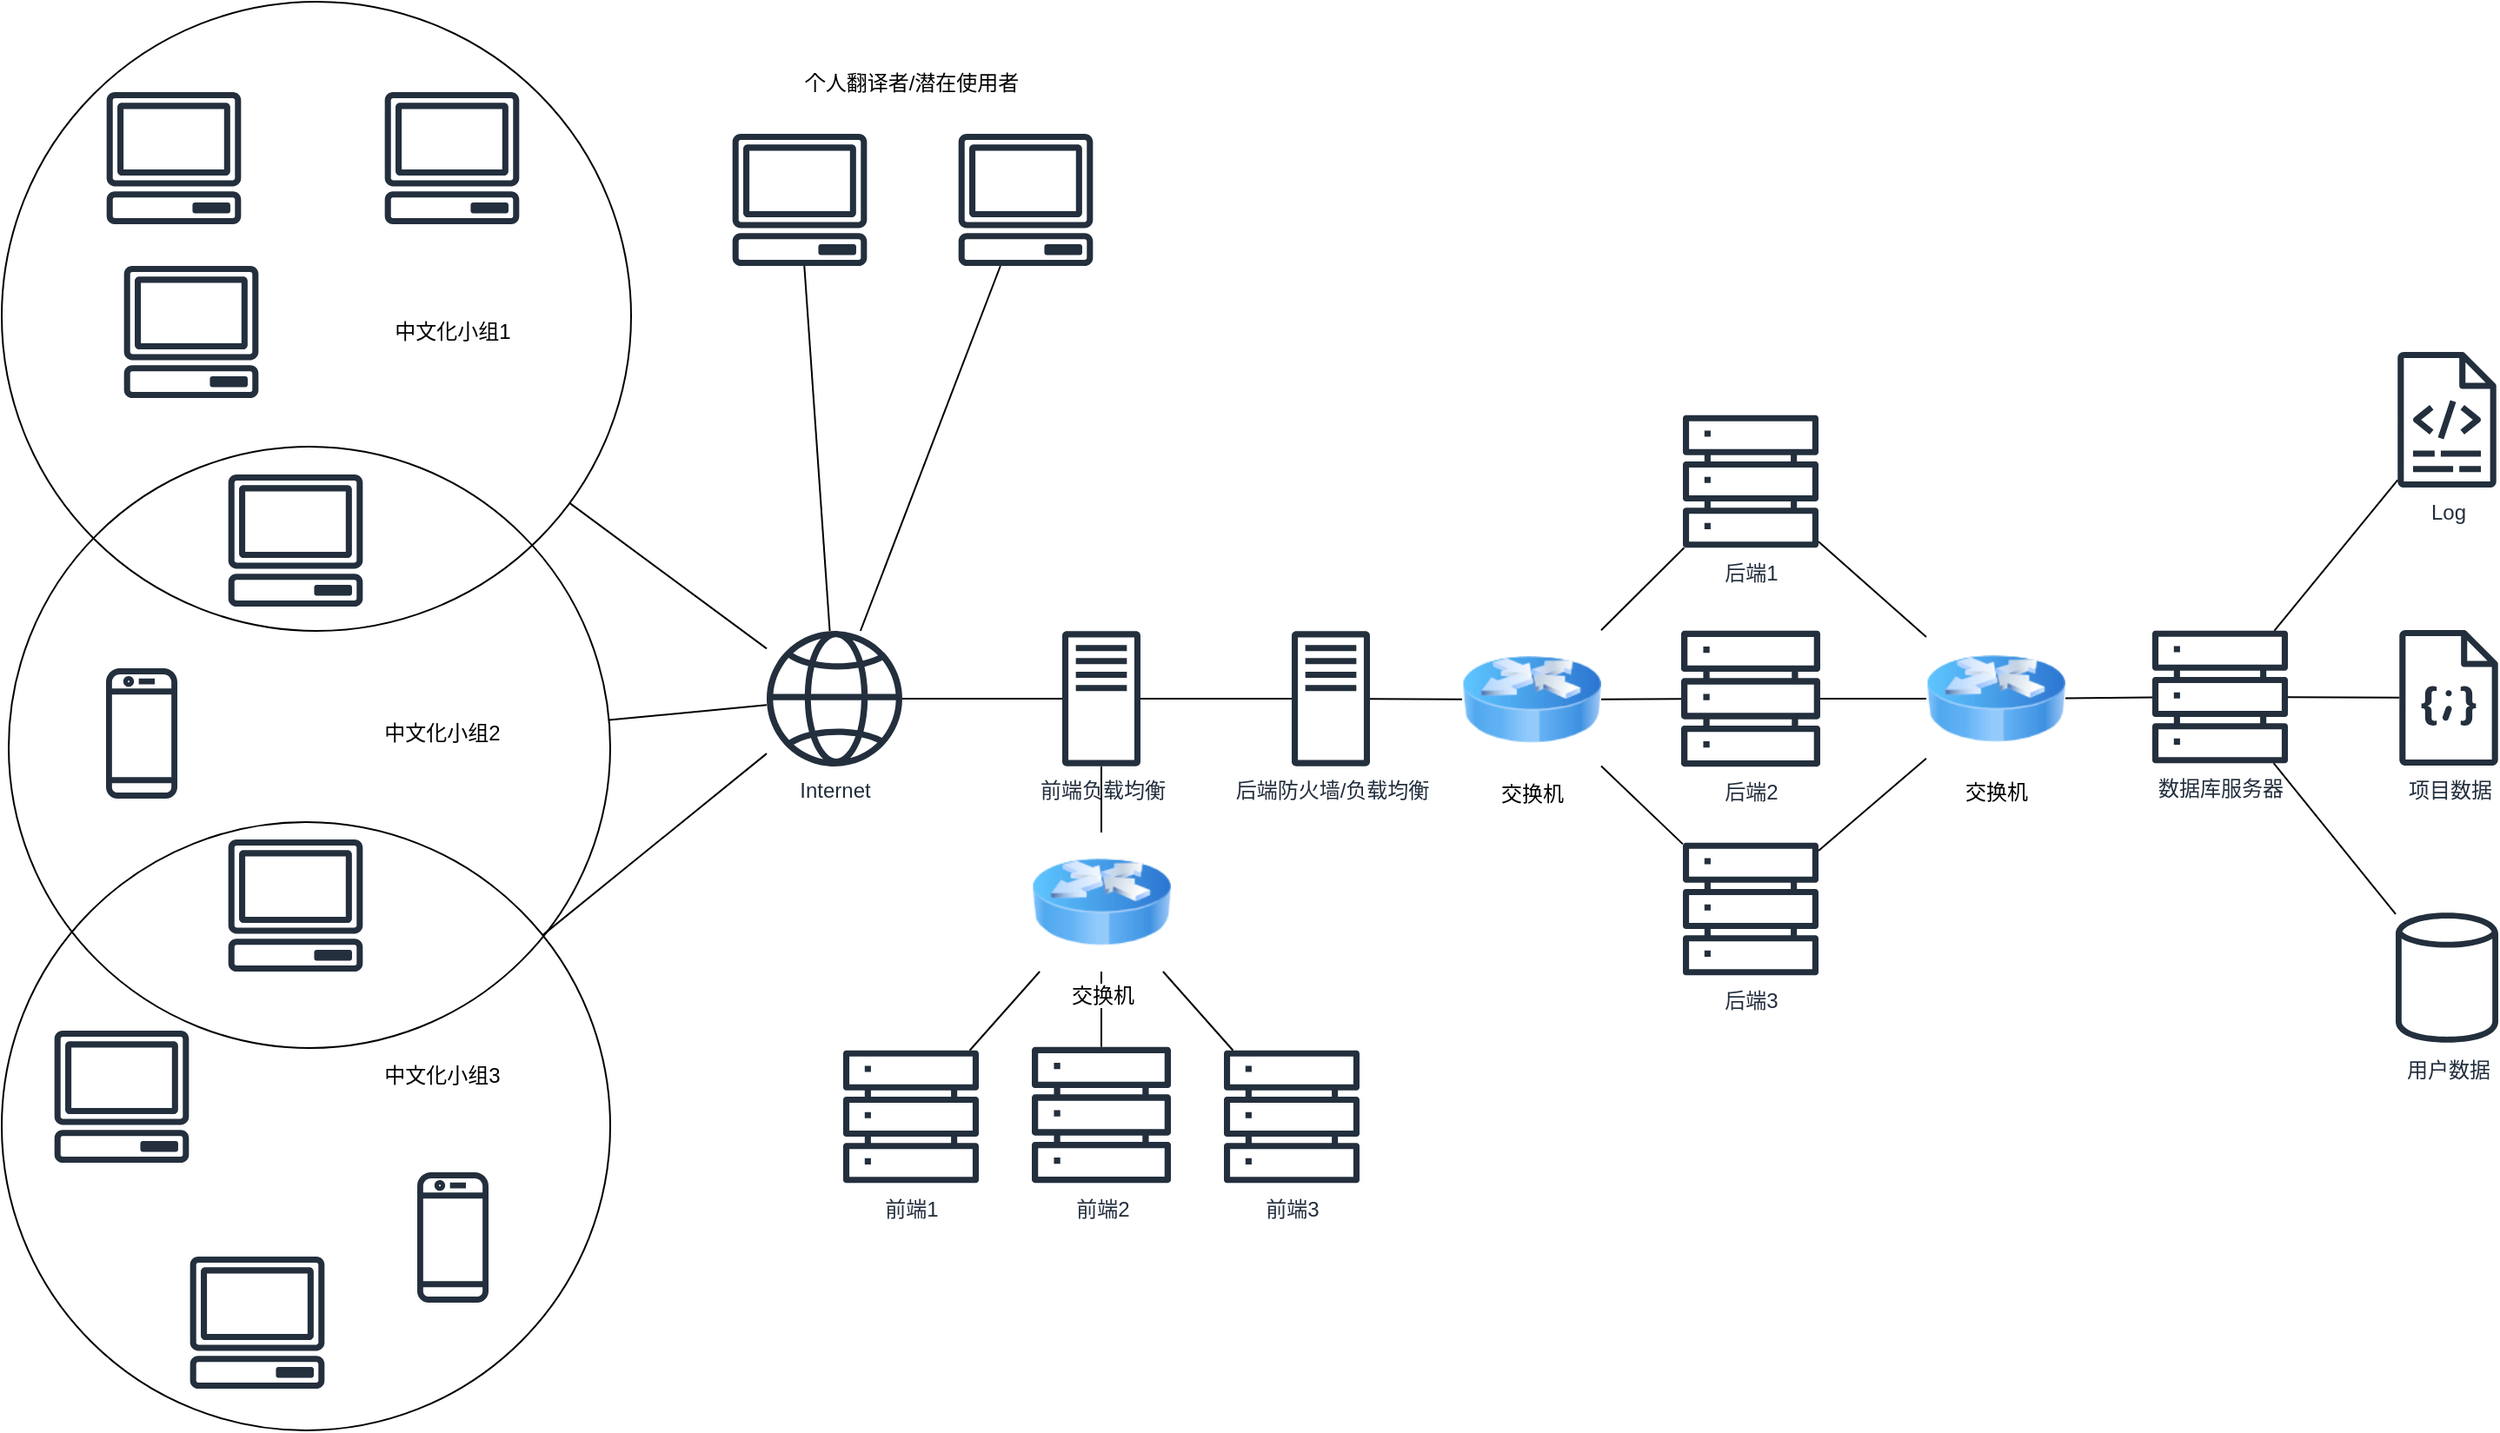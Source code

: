 <mxfile version="24.1.0" type="github">
  <diagram name="第 1 页" id="unkT4ua1M5SrR_OQDvMt">
    <mxGraphModel dx="2074" dy="1106" grid="1" gridSize="10" guides="1" tooltips="1" connect="1" arrows="1" fold="1" page="1" pageScale="1" pageWidth="827" pageHeight="1169" math="0" shadow="0">
      <root>
        <mxCell id="0" />
        <mxCell id="1" parent="0" />
        <mxCell id="tnwIW6Irmv3vunzLVUFS-34" style="rounded=0;orthogonalLoop=1;jettySize=auto;html=1;endArrow=none;endFill=0;" edge="1" parent="1" source="tnwIW6Irmv3vunzLVUFS-11" target="tnwIW6Irmv3vunzLVUFS-31">
          <mxGeometry relative="1" as="geometry" />
        </mxCell>
        <mxCell id="tnwIW6Irmv3vunzLVUFS-11" value="" style="ellipse;whiteSpace=wrap;html=1;aspect=fixed;fillColor=none;" vertex="1" parent="1">
          <mxGeometry x="40" y="490" width="350" height="350" as="geometry" />
        </mxCell>
        <mxCell id="tnwIW6Irmv3vunzLVUFS-32" style="rounded=0;orthogonalLoop=1;jettySize=auto;html=1;endArrow=none;endFill=0;" edge="1" parent="1" source="tnwIW6Irmv3vunzLVUFS-10" target="tnwIW6Irmv3vunzLVUFS-31">
          <mxGeometry relative="1" as="geometry" />
        </mxCell>
        <mxCell id="tnwIW6Irmv3vunzLVUFS-10" value="" style="ellipse;whiteSpace=wrap;html=1;aspect=fixed;fillColor=none;" vertex="1" parent="1">
          <mxGeometry x="40" y="18" width="362" height="362" as="geometry" />
        </mxCell>
        <mxCell id="tnwIW6Irmv3vunzLVUFS-39" style="rounded=0;orthogonalLoop=1;jettySize=auto;html=1;endArrow=none;endFill=0;" edge="1" parent="1" source="tnwIW6Irmv3vunzLVUFS-1" target="tnwIW6Irmv3vunzLVUFS-18">
          <mxGeometry relative="1" as="geometry" />
        </mxCell>
        <mxCell id="tnwIW6Irmv3vunzLVUFS-1" value="前端负载均衡" style="sketch=0;outlineConnect=0;fontColor=#232F3E;gradientColor=none;fillColor=#232F3D;strokeColor=none;dashed=0;verticalLabelPosition=bottom;verticalAlign=top;align=center;html=1;fontSize=12;fontStyle=0;aspect=fixed;pointerEvents=1;shape=mxgraph.aws4.traditional_server;" vertex="1" parent="1">
          <mxGeometry x="650" y="380" width="45" height="78" as="geometry" />
        </mxCell>
        <mxCell id="tnwIW6Irmv3vunzLVUFS-2" value="" style="sketch=0;outlineConnect=0;fontColor=#232F3E;gradientColor=none;fillColor=#232F3D;strokeColor=none;dashed=0;verticalLabelPosition=bottom;verticalAlign=top;align=center;html=1;fontSize=12;fontStyle=0;aspect=fixed;pointerEvents=1;shape=mxgraph.aws4.client;" vertex="1" parent="1">
          <mxGeometry x="100" y="70" width="78" height="76" as="geometry" />
        </mxCell>
        <mxCell id="tnwIW6Irmv3vunzLVUFS-3" value="" style="sketch=0;outlineConnect=0;fontColor=#232F3E;gradientColor=none;fillColor=#232F3D;strokeColor=none;dashed=0;verticalLabelPosition=bottom;verticalAlign=top;align=center;html=1;fontSize=12;fontStyle=0;aspect=fixed;pointerEvents=1;shape=mxgraph.aws4.client;" vertex="1" parent="1">
          <mxGeometry x="260" y="70" width="78" height="76" as="geometry" />
        </mxCell>
        <mxCell id="tnwIW6Irmv3vunzLVUFS-4" value="" style="sketch=0;outlineConnect=0;fontColor=#232F3E;gradientColor=none;fillColor=#232F3D;strokeColor=none;dashed=0;verticalLabelPosition=bottom;verticalAlign=top;align=center;html=1;fontSize=12;fontStyle=0;aspect=fixed;pointerEvents=1;shape=mxgraph.aws4.client;" vertex="1" parent="1">
          <mxGeometry x="110" y="170" width="78" height="76" as="geometry" />
        </mxCell>
        <mxCell id="tnwIW6Irmv3vunzLVUFS-5" value="" style="sketch=0;outlineConnect=0;fontColor=#232F3E;gradientColor=none;fillColor=#232F3D;strokeColor=none;dashed=0;verticalLabelPosition=bottom;verticalAlign=top;align=center;html=1;fontSize=12;fontStyle=0;aspect=fixed;pointerEvents=1;shape=mxgraph.aws4.client;" vertex="1" parent="1">
          <mxGeometry x="170" y="290" width="78" height="76" as="geometry" />
        </mxCell>
        <mxCell id="tnwIW6Irmv3vunzLVUFS-6" value="" style="sketch=0;outlineConnect=0;fontColor=#232F3E;gradientColor=none;fillColor=#232F3D;strokeColor=none;dashed=0;verticalLabelPosition=bottom;verticalAlign=top;align=center;html=1;fontSize=12;fontStyle=0;aspect=fixed;pointerEvents=1;shape=mxgraph.aws4.client;" vertex="1" parent="1">
          <mxGeometry x="70" y="610" width="78" height="76" as="geometry" />
        </mxCell>
        <mxCell id="tnwIW6Irmv3vunzLVUFS-7" value="" style="sketch=0;outlineConnect=0;fontColor=#232F3E;gradientColor=none;fillColor=#232F3D;strokeColor=none;dashed=0;verticalLabelPosition=bottom;verticalAlign=top;align=center;html=1;fontSize=12;fontStyle=0;aspect=fixed;pointerEvents=1;shape=mxgraph.aws4.client;" vertex="1" parent="1">
          <mxGeometry x="170" y="500" width="78" height="76" as="geometry" />
        </mxCell>
        <mxCell id="tnwIW6Irmv3vunzLVUFS-8" value="" style="sketch=0;outlineConnect=0;fontColor=#232F3E;gradientColor=none;fillColor=#232F3D;strokeColor=none;dashed=0;verticalLabelPosition=bottom;verticalAlign=top;align=center;html=1;fontSize=12;fontStyle=0;aspect=fixed;pointerEvents=1;shape=mxgraph.aws4.client;" vertex="1" parent="1">
          <mxGeometry x="148" y="740" width="78" height="76" as="geometry" />
        </mxCell>
        <mxCell id="tnwIW6Irmv3vunzLVUFS-9" value="" style="sketch=0;outlineConnect=0;fontColor=#232F3E;gradientColor=none;fillColor=#232F3D;strokeColor=none;dashed=0;verticalLabelPosition=bottom;verticalAlign=top;align=center;html=1;fontSize=12;fontStyle=0;aspect=fixed;pointerEvents=1;shape=mxgraph.aws4.mobile_client;" vertex="1" parent="1">
          <mxGeometry x="279" y="690" width="41" height="78" as="geometry" />
        </mxCell>
        <mxCell id="tnwIW6Irmv3vunzLVUFS-33" style="rounded=0;orthogonalLoop=1;jettySize=auto;html=1;endArrow=none;endFill=0;" edge="1" parent="1" source="tnwIW6Irmv3vunzLVUFS-12" target="tnwIW6Irmv3vunzLVUFS-31">
          <mxGeometry relative="1" as="geometry" />
        </mxCell>
        <mxCell id="tnwIW6Irmv3vunzLVUFS-12" value="" style="ellipse;whiteSpace=wrap;html=1;aspect=fixed;fillColor=none;" vertex="1" parent="1">
          <mxGeometry x="44" y="274" width="346" height="346" as="geometry" />
        </mxCell>
        <mxCell id="tnwIW6Irmv3vunzLVUFS-13" value="" style="sketch=0;outlineConnect=0;fontColor=#232F3E;gradientColor=none;fillColor=#232F3D;strokeColor=none;dashed=0;verticalLabelPosition=bottom;verticalAlign=top;align=center;html=1;fontSize=12;fontStyle=0;aspect=fixed;pointerEvents=1;shape=mxgraph.aws4.mobile_client;" vertex="1" parent="1">
          <mxGeometry x="100" y="400" width="41" height="78" as="geometry" />
        </mxCell>
        <mxCell id="tnwIW6Irmv3vunzLVUFS-50" style="rounded=0;orthogonalLoop=1;jettySize=auto;html=1;endArrow=none;endFill=0;" edge="1" parent="1" source="tnwIW6Irmv3vunzLVUFS-14" target="tnwIW6Irmv3vunzLVUFS-31">
          <mxGeometry relative="1" as="geometry" />
        </mxCell>
        <mxCell id="tnwIW6Irmv3vunzLVUFS-14" value="" style="sketch=0;outlineConnect=0;fontColor=#232F3E;gradientColor=none;fillColor=#232F3D;strokeColor=none;dashed=0;verticalLabelPosition=bottom;verticalAlign=top;align=center;html=1;fontSize=12;fontStyle=0;aspect=fixed;pointerEvents=1;shape=mxgraph.aws4.client;" vertex="1" parent="1">
          <mxGeometry x="460" y="94" width="78" height="76" as="geometry" />
        </mxCell>
        <mxCell id="tnwIW6Irmv3vunzLVUFS-37" style="rounded=0;orthogonalLoop=1;jettySize=auto;html=1;endArrow=none;endFill=0;" edge="1" parent="1" source="tnwIW6Irmv3vunzLVUFS-15" target="tnwIW6Irmv3vunzLVUFS-58">
          <mxGeometry relative="1" as="geometry" />
        </mxCell>
        <mxCell id="tnwIW6Irmv3vunzLVUFS-15" value="前端3" style="sketch=0;outlineConnect=0;fontColor=#232F3E;gradientColor=none;fillColor=#232F3D;strokeColor=none;dashed=0;verticalLabelPosition=bottom;verticalAlign=top;align=center;html=1;fontSize=12;fontStyle=0;aspect=fixed;pointerEvents=1;shape=mxgraph.aws4.servers;" vertex="1" parent="1">
          <mxGeometry x="743" y="620.5" width="78" height="78" as="geometry" />
        </mxCell>
        <mxCell id="tnwIW6Irmv3vunzLVUFS-36" style="rounded=0;orthogonalLoop=1;jettySize=auto;html=1;endArrow=none;endFill=0;" edge="1" parent="1" source="tnwIW6Irmv3vunzLVUFS-16" target="tnwIW6Irmv3vunzLVUFS-58">
          <mxGeometry relative="1" as="geometry" />
        </mxCell>
        <mxCell id="tnwIW6Irmv3vunzLVUFS-16" value="前端2" style="sketch=0;outlineConnect=0;fontColor=#232F3E;gradientColor=none;fillColor=#232F3D;strokeColor=none;dashed=0;verticalLabelPosition=bottom;verticalAlign=top;align=center;html=1;fontSize=12;fontStyle=0;aspect=fixed;pointerEvents=1;shape=mxgraph.aws4.servers;" vertex="1" parent="1">
          <mxGeometry x="632.5" y="618.5" width="80" height="80" as="geometry" />
        </mxCell>
        <mxCell id="tnwIW6Irmv3vunzLVUFS-35" style="rounded=0;orthogonalLoop=1;jettySize=auto;html=1;endArrow=none;endFill=0;" edge="1" parent="1" source="tnwIW6Irmv3vunzLVUFS-17" target="tnwIW6Irmv3vunzLVUFS-58">
          <mxGeometry relative="1" as="geometry" />
        </mxCell>
        <mxCell id="tnwIW6Irmv3vunzLVUFS-17" value="前端1" style="sketch=0;outlineConnect=0;fontColor=#232F3E;gradientColor=none;fillColor=#232F3D;strokeColor=none;dashed=0;verticalLabelPosition=bottom;verticalAlign=top;align=center;html=1;fontSize=12;fontStyle=0;aspect=fixed;pointerEvents=1;shape=mxgraph.aws4.servers;" vertex="1" parent="1">
          <mxGeometry x="524" y="620.5" width="78" height="78" as="geometry" />
        </mxCell>
        <mxCell id="tnwIW6Irmv3vunzLVUFS-40" style="rounded=0;orthogonalLoop=1;jettySize=auto;html=1;endArrow=none;endFill=0;" edge="1" parent="1" source="tnwIW6Irmv3vunzLVUFS-56" target="tnwIW6Irmv3vunzLVUFS-20">
          <mxGeometry relative="1" as="geometry" />
        </mxCell>
        <mxCell id="tnwIW6Irmv3vunzLVUFS-41" style="rounded=0;orthogonalLoop=1;jettySize=auto;html=1;endArrow=none;endFill=0;" edge="1" parent="1" source="tnwIW6Irmv3vunzLVUFS-56" target="tnwIW6Irmv3vunzLVUFS-21">
          <mxGeometry relative="1" as="geometry" />
        </mxCell>
        <mxCell id="tnwIW6Irmv3vunzLVUFS-42" style="rounded=0;orthogonalLoop=1;jettySize=auto;html=1;endArrow=none;endFill=0;" edge="1" parent="1" source="tnwIW6Irmv3vunzLVUFS-56" target="tnwIW6Irmv3vunzLVUFS-19">
          <mxGeometry relative="1" as="geometry" />
        </mxCell>
        <mxCell id="tnwIW6Irmv3vunzLVUFS-57" style="rounded=0;orthogonalLoop=1;jettySize=auto;html=1;endArrow=none;endFill=0;" edge="1" parent="1" source="tnwIW6Irmv3vunzLVUFS-18" target="tnwIW6Irmv3vunzLVUFS-56">
          <mxGeometry relative="1" as="geometry" />
        </mxCell>
        <mxCell id="tnwIW6Irmv3vunzLVUFS-18" value="后端防火墙/负载均衡" style="sketch=0;outlineConnect=0;fontColor=#232F3E;gradientColor=none;fillColor=#232F3D;strokeColor=none;dashed=0;verticalLabelPosition=bottom;verticalAlign=top;align=center;html=1;fontSize=12;fontStyle=0;aspect=fixed;pointerEvents=1;shape=mxgraph.aws4.traditional_server;" vertex="1" parent="1">
          <mxGeometry x="782" y="380" width="45" height="78" as="geometry" />
        </mxCell>
        <mxCell id="tnwIW6Irmv3vunzLVUFS-43" style="rounded=0;orthogonalLoop=1;jettySize=auto;html=1;endArrow=none;endFill=0;" edge="1" parent="1" source="tnwIW6Irmv3vunzLVUFS-19" target="tnwIW6Irmv3vunzLVUFS-28">
          <mxGeometry relative="1" as="geometry" />
        </mxCell>
        <mxCell id="tnwIW6Irmv3vunzLVUFS-19" value="后端1" style="sketch=0;outlineConnect=0;fontColor=#232F3E;gradientColor=none;fillColor=#232F3D;strokeColor=none;dashed=0;verticalLabelPosition=bottom;verticalAlign=top;align=center;html=1;fontSize=12;fontStyle=0;aspect=fixed;pointerEvents=1;shape=mxgraph.aws4.servers;" vertex="1" parent="1">
          <mxGeometry x="1007" y="255" width="78" height="78" as="geometry" />
        </mxCell>
        <mxCell id="tnwIW6Irmv3vunzLVUFS-44" style="rounded=0;orthogonalLoop=1;jettySize=auto;html=1;endArrow=none;endFill=0;" edge="1" parent="1" source="tnwIW6Irmv3vunzLVUFS-20" target="tnwIW6Irmv3vunzLVUFS-28">
          <mxGeometry relative="1" as="geometry" />
        </mxCell>
        <mxCell id="tnwIW6Irmv3vunzLVUFS-20" value="后端2" style="sketch=0;outlineConnect=0;fontColor=#232F3E;gradientColor=none;fillColor=#232F3D;strokeColor=none;dashed=0;verticalLabelPosition=bottom;verticalAlign=top;align=center;html=1;fontSize=12;fontStyle=0;aspect=fixed;pointerEvents=1;shape=mxgraph.aws4.servers;" vertex="1" parent="1">
          <mxGeometry x="1006" y="379" width="80" height="80" as="geometry" />
        </mxCell>
        <mxCell id="tnwIW6Irmv3vunzLVUFS-45" style="rounded=0;orthogonalLoop=1;jettySize=auto;html=1;endArrow=none;endFill=0;" edge="1" parent="1" source="tnwIW6Irmv3vunzLVUFS-21" target="tnwIW6Irmv3vunzLVUFS-28">
          <mxGeometry relative="1" as="geometry" />
        </mxCell>
        <mxCell id="tnwIW6Irmv3vunzLVUFS-21" value="后端3" style="sketch=0;outlineConnect=0;fontColor=#232F3E;gradientColor=none;fillColor=#232F3D;strokeColor=none;dashed=0;verticalLabelPosition=bottom;verticalAlign=top;align=center;html=1;fontSize=12;fontStyle=0;aspect=fixed;pointerEvents=1;shape=mxgraph.aws4.servers;" vertex="1" parent="1">
          <mxGeometry x="1007" y="501" width="78" height="78" as="geometry" />
        </mxCell>
        <mxCell id="tnwIW6Irmv3vunzLVUFS-51" style="rounded=0;orthogonalLoop=1;jettySize=auto;html=1;endArrow=none;endFill=0;" edge="1" parent="1" source="tnwIW6Irmv3vunzLVUFS-22" target="tnwIW6Irmv3vunzLVUFS-31">
          <mxGeometry relative="1" as="geometry" />
        </mxCell>
        <mxCell id="tnwIW6Irmv3vunzLVUFS-22" value="" style="sketch=0;outlineConnect=0;fontColor=#232F3E;gradientColor=none;fillColor=#232F3D;strokeColor=none;dashed=0;verticalLabelPosition=bottom;verticalAlign=top;align=center;html=1;fontSize=12;fontStyle=0;aspect=fixed;pointerEvents=1;shape=mxgraph.aws4.client;" vertex="1" parent="1">
          <mxGeometry x="590" y="94" width="78" height="76" as="geometry" />
        </mxCell>
        <mxCell id="tnwIW6Irmv3vunzLVUFS-47" style="rounded=0;orthogonalLoop=1;jettySize=auto;html=1;endArrow=none;endFill=0;" edge="1" parent="1" source="tnwIW6Irmv3vunzLVUFS-23" target="tnwIW6Irmv3vunzLVUFS-24">
          <mxGeometry relative="1" as="geometry" />
        </mxCell>
        <mxCell id="tnwIW6Irmv3vunzLVUFS-48" style="rounded=0;orthogonalLoop=1;jettySize=auto;html=1;endArrow=none;endFill=0;" edge="1" parent="1" source="tnwIW6Irmv3vunzLVUFS-23" target="tnwIW6Irmv3vunzLVUFS-25">
          <mxGeometry relative="1" as="geometry" />
        </mxCell>
        <mxCell id="tnwIW6Irmv3vunzLVUFS-49" style="rounded=0;orthogonalLoop=1;jettySize=auto;html=1;endArrow=none;endFill=0;" edge="1" parent="1" source="tnwIW6Irmv3vunzLVUFS-23" target="tnwIW6Irmv3vunzLVUFS-26">
          <mxGeometry relative="1" as="geometry" />
        </mxCell>
        <mxCell id="tnwIW6Irmv3vunzLVUFS-23" value="数据库服务器" style="sketch=0;outlineConnect=0;fontColor=#232F3E;gradientColor=none;fillColor=#232F3D;strokeColor=none;dashed=0;verticalLabelPosition=bottom;verticalAlign=top;align=center;html=1;fontSize=12;fontStyle=0;aspect=fixed;pointerEvents=1;shape=mxgraph.aws4.servers;" vertex="1" parent="1">
          <mxGeometry x="1277" y="379" width="78" height="78" as="geometry" />
        </mxCell>
        <mxCell id="tnwIW6Irmv3vunzLVUFS-24" value="用户数据" style="sketch=0;outlineConnect=0;fontColor=#232F3E;gradientColor=none;fillColor=#232F3D;strokeColor=none;dashed=0;verticalLabelPosition=bottom;verticalAlign=top;align=center;html=1;fontSize=12;fontStyle=0;aspect=fixed;pointerEvents=1;shape=mxgraph.aws4.generic_database;" vertex="1" parent="1">
          <mxGeometry x="1417" y="540.5" width="59" height="78" as="geometry" />
        </mxCell>
        <mxCell id="tnwIW6Irmv3vunzLVUFS-25" value="项目数据" style="sketch=0;outlineConnect=0;fontColor=#232F3E;gradientColor=none;fillColor=#232F3D;strokeColor=none;dashed=0;verticalLabelPosition=bottom;verticalAlign=top;align=center;html=1;fontSize=12;fontStyle=0;aspect=fixed;pointerEvents=1;shape=mxgraph.aws4.json_script;" vertex="1" parent="1">
          <mxGeometry x="1419" y="379.5" width="57" height="78" as="geometry" />
        </mxCell>
        <mxCell id="tnwIW6Irmv3vunzLVUFS-26" value="Log" style="sketch=0;outlineConnect=0;fontColor=#232F3E;gradientColor=none;fillColor=#232F3D;strokeColor=none;dashed=0;verticalLabelPosition=bottom;verticalAlign=top;align=center;html=1;fontSize=12;fontStyle=0;aspect=fixed;pointerEvents=1;shape=mxgraph.aws4.logs;" vertex="1" parent="1">
          <mxGeometry x="1418" y="219.5" width="57" height="78" as="geometry" />
        </mxCell>
        <mxCell id="tnwIW6Irmv3vunzLVUFS-46" style="rounded=0;orthogonalLoop=1;jettySize=auto;html=1;endArrow=none;endFill=0;" edge="1" parent="1" source="tnwIW6Irmv3vunzLVUFS-28" target="tnwIW6Irmv3vunzLVUFS-23">
          <mxGeometry relative="1" as="geometry" />
        </mxCell>
        <mxCell id="tnwIW6Irmv3vunzLVUFS-28" value="交换机" style="image;html=1;image=img/lib/clip_art/networking/Router_Icon_128x128.png" vertex="1" parent="1">
          <mxGeometry x="1147" y="379" width="80" height="80" as="geometry" />
        </mxCell>
        <mxCell id="tnwIW6Irmv3vunzLVUFS-38" style="rounded=0;orthogonalLoop=1;jettySize=auto;html=1;endArrow=none;endFill=0;" edge="1" parent="1" source="tnwIW6Irmv3vunzLVUFS-31" target="tnwIW6Irmv3vunzLVUFS-1">
          <mxGeometry relative="1" as="geometry" />
        </mxCell>
        <mxCell id="tnwIW6Irmv3vunzLVUFS-31" value="Internet" style="sketch=0;outlineConnect=0;fontColor=#232F3E;gradientColor=none;fillColor=#232F3D;strokeColor=none;dashed=0;verticalLabelPosition=bottom;verticalAlign=top;align=center;html=1;fontSize=12;fontStyle=0;aspect=fixed;pointerEvents=1;shape=mxgraph.aws4.globe;" vertex="1" parent="1">
          <mxGeometry x="480" y="380" width="78" height="78" as="geometry" />
        </mxCell>
        <mxCell id="tnwIW6Irmv3vunzLVUFS-52" value="个人翻译者/潜在使用者" style="text;html=1;align=center;verticalAlign=middle;resizable=0;points=[];autosize=1;strokeColor=none;fillColor=none;" vertex="1" parent="1">
          <mxGeometry x="488" y="50" width="150" height="30" as="geometry" />
        </mxCell>
        <mxCell id="tnwIW6Irmv3vunzLVUFS-53" value="中文化小组1" style="text;html=1;align=center;verticalAlign=middle;resizable=0;points=[];autosize=1;strokeColor=none;fillColor=none;" vertex="1" parent="1">
          <mxGeometry x="254" y="193" width="90" height="30" as="geometry" />
        </mxCell>
        <mxCell id="tnwIW6Irmv3vunzLVUFS-54" value="中文化小组2" style="text;html=1;align=center;verticalAlign=middle;resizable=0;points=[];autosize=1;strokeColor=none;fillColor=none;" vertex="1" parent="1">
          <mxGeometry x="248" y="424" width="90" height="30" as="geometry" />
        </mxCell>
        <mxCell id="tnwIW6Irmv3vunzLVUFS-55" value="中文化小组3" style="text;html=1;align=center;verticalAlign=middle;resizable=0;points=[];autosize=1;strokeColor=none;fillColor=none;" vertex="1" parent="1">
          <mxGeometry x="248" y="620.5" width="90" height="30" as="geometry" />
        </mxCell>
        <mxCell id="tnwIW6Irmv3vunzLVUFS-56" value="交换机" style="image;html=1;image=img/lib/clip_art/networking/Router_Icon_128x128.png" vertex="1" parent="1">
          <mxGeometry x="880" y="379.5" width="80" height="80" as="geometry" />
        </mxCell>
        <mxCell id="tnwIW6Irmv3vunzLVUFS-59" style="rounded=0;orthogonalLoop=1;jettySize=auto;html=1;endArrow=none;endFill=0;" edge="1" parent="1" source="tnwIW6Irmv3vunzLVUFS-58" target="tnwIW6Irmv3vunzLVUFS-1">
          <mxGeometry relative="1" as="geometry" />
        </mxCell>
        <mxCell id="tnwIW6Irmv3vunzLVUFS-58" value="交换机" style="image;html=1;image=img/lib/clip_art/networking/Router_Icon_128x128.png" vertex="1" parent="1">
          <mxGeometry x="632.5" y="496" width="80" height="80" as="geometry" />
        </mxCell>
      </root>
    </mxGraphModel>
  </diagram>
</mxfile>

